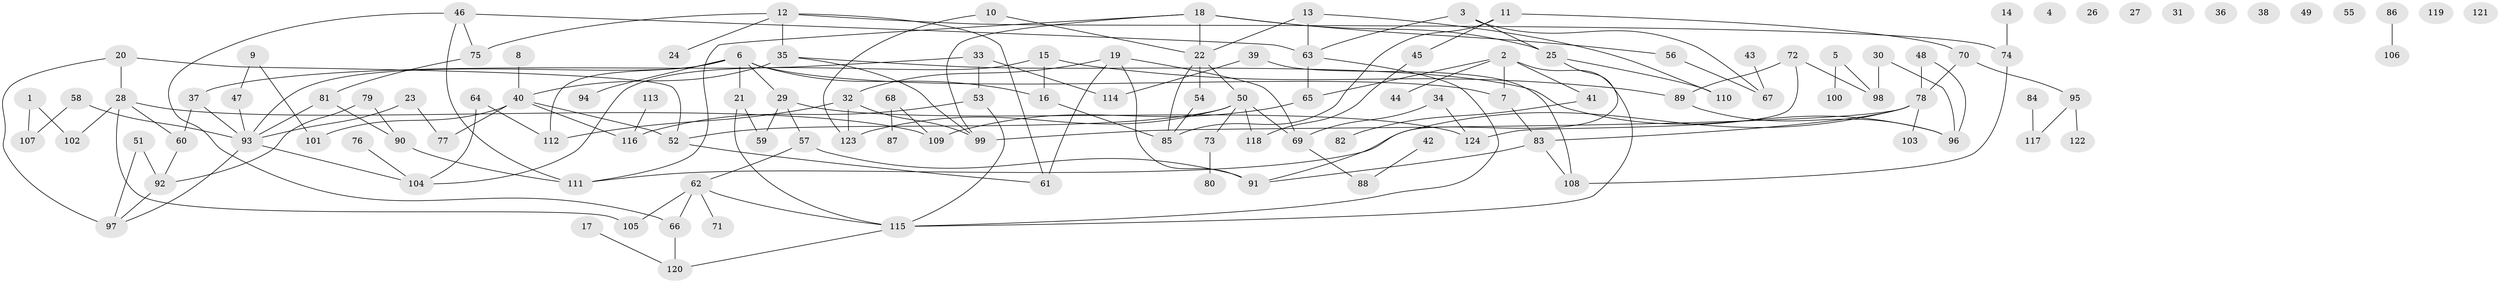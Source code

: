 // Generated by graph-tools (version 1.1) at 2025/49/03/09/25 03:49:12]
// undirected, 124 vertices, 162 edges
graph export_dot {
graph [start="1"]
  node [color=gray90,style=filled];
  1;
  2;
  3;
  4;
  5;
  6;
  7;
  8;
  9;
  10;
  11;
  12;
  13;
  14;
  15;
  16;
  17;
  18;
  19;
  20;
  21;
  22;
  23;
  24;
  25;
  26;
  27;
  28;
  29;
  30;
  31;
  32;
  33;
  34;
  35;
  36;
  37;
  38;
  39;
  40;
  41;
  42;
  43;
  44;
  45;
  46;
  47;
  48;
  49;
  50;
  51;
  52;
  53;
  54;
  55;
  56;
  57;
  58;
  59;
  60;
  61;
  62;
  63;
  64;
  65;
  66;
  67;
  68;
  69;
  70;
  71;
  72;
  73;
  74;
  75;
  76;
  77;
  78;
  79;
  80;
  81;
  82;
  83;
  84;
  85;
  86;
  87;
  88;
  89;
  90;
  91;
  92;
  93;
  94;
  95;
  96;
  97;
  98;
  99;
  100;
  101;
  102;
  103;
  104;
  105;
  106;
  107;
  108;
  109;
  110;
  111;
  112;
  113;
  114;
  115;
  116;
  117;
  118;
  119;
  120;
  121;
  122;
  123;
  124;
  1 -- 102;
  1 -- 107;
  2 -- 7;
  2 -- 41;
  2 -- 44;
  2 -- 65;
  2 -- 115;
  3 -- 25;
  3 -- 63;
  3 -- 67;
  5 -- 98;
  5 -- 100;
  6 -- 7;
  6 -- 16;
  6 -- 21;
  6 -- 29;
  6 -- 93;
  6 -- 94;
  6 -- 112;
  7 -- 83;
  8 -- 40;
  9 -- 47;
  9 -- 101;
  10 -- 22;
  10 -- 123;
  11 -- 45;
  11 -- 70;
  11 -- 85;
  12 -- 24;
  12 -- 35;
  12 -- 61;
  12 -- 74;
  12 -- 75;
  13 -- 22;
  13 -- 63;
  13 -- 110;
  14 -- 74;
  15 -- 16;
  15 -- 89;
  15 -- 104;
  16 -- 85;
  17 -- 120;
  18 -- 22;
  18 -- 25;
  18 -- 56;
  18 -- 99;
  18 -- 111;
  19 -- 32;
  19 -- 61;
  19 -- 69;
  19 -- 91;
  20 -- 28;
  20 -- 52;
  20 -- 97;
  21 -- 59;
  21 -- 115;
  22 -- 50;
  22 -- 54;
  22 -- 85;
  23 -- 77;
  23 -- 93;
  25 -- 91;
  25 -- 110;
  28 -- 60;
  28 -- 102;
  28 -- 105;
  28 -- 109;
  29 -- 57;
  29 -- 59;
  29 -- 124;
  30 -- 96;
  30 -- 98;
  32 -- 99;
  32 -- 112;
  32 -- 123;
  33 -- 37;
  33 -- 53;
  33 -- 114;
  34 -- 69;
  34 -- 124;
  35 -- 40;
  35 -- 96;
  35 -- 99;
  37 -- 60;
  37 -- 93;
  39 -- 108;
  39 -- 114;
  40 -- 52;
  40 -- 77;
  40 -- 101;
  40 -- 116;
  41 -- 82;
  42 -- 88;
  43 -- 67;
  45 -- 118;
  46 -- 63;
  46 -- 66;
  46 -- 75;
  46 -- 111;
  47 -- 93;
  48 -- 78;
  48 -- 96;
  50 -- 52;
  50 -- 69;
  50 -- 73;
  50 -- 118;
  50 -- 123;
  51 -- 92;
  51 -- 97;
  52 -- 61;
  53 -- 115;
  53 -- 116;
  54 -- 85;
  56 -- 67;
  57 -- 62;
  57 -- 91;
  58 -- 93;
  58 -- 107;
  60 -- 92;
  62 -- 66;
  62 -- 71;
  62 -- 105;
  62 -- 115;
  63 -- 65;
  63 -- 115;
  64 -- 104;
  64 -- 112;
  65 -- 109;
  66 -- 120;
  68 -- 87;
  68 -- 109;
  69 -- 88;
  70 -- 78;
  70 -- 95;
  72 -- 89;
  72 -- 98;
  72 -- 124;
  73 -- 80;
  74 -- 108;
  75 -- 81;
  76 -- 104;
  78 -- 83;
  78 -- 99;
  78 -- 103;
  78 -- 111;
  79 -- 90;
  79 -- 92;
  81 -- 90;
  81 -- 93;
  83 -- 91;
  83 -- 108;
  84 -- 117;
  86 -- 106;
  89 -- 96;
  90 -- 111;
  92 -- 97;
  93 -- 97;
  93 -- 104;
  95 -- 117;
  95 -- 122;
  113 -- 116;
  115 -- 120;
}
